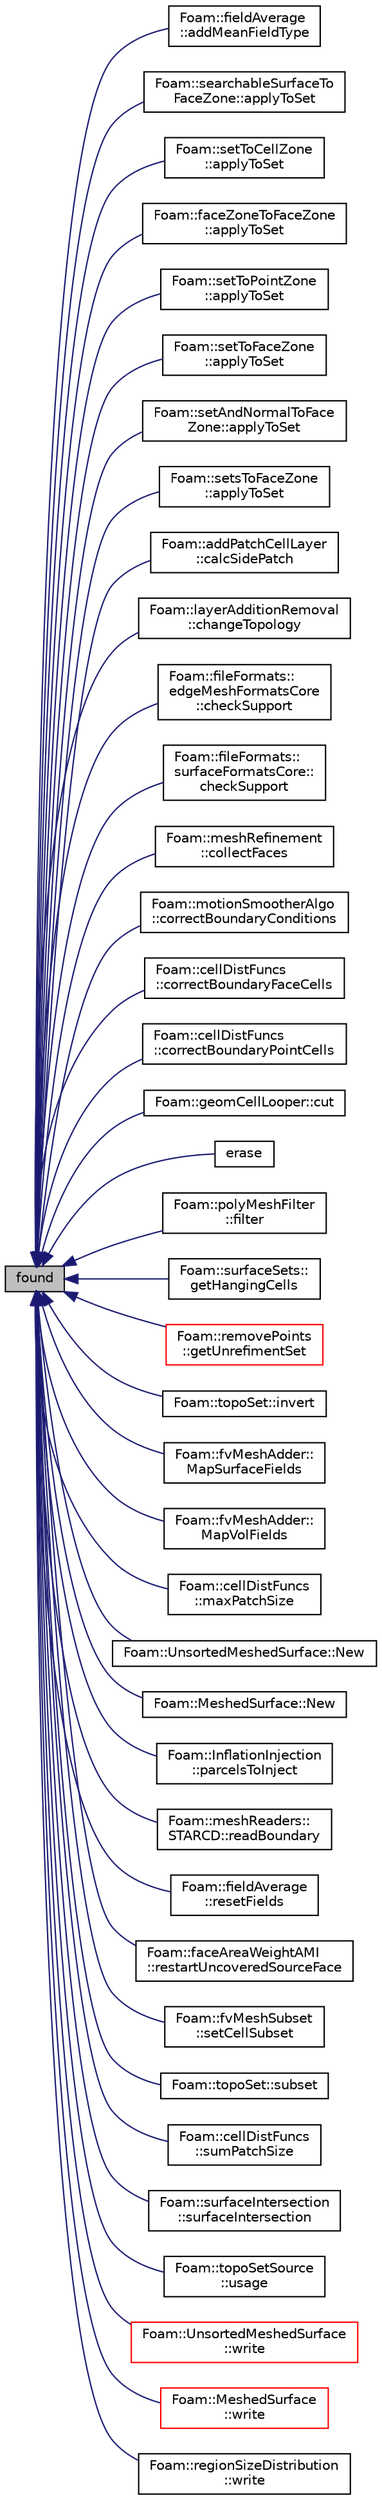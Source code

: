 digraph "found"
{
  bgcolor="transparent";
  edge [fontname="Helvetica",fontsize="10",labelfontname="Helvetica",labelfontsize="10"];
  node [fontname="Helvetica",fontsize="10",shape=record];
  rankdir="LR";
  Node1 [label="found",height=0.2,width=0.4,color="black", fillcolor="grey75", style="filled", fontcolor="black"];
  Node1 -> Node2 [dir="back",color="midnightblue",fontsize="10",style="solid",fontname="Helvetica"];
  Node2 [label="Foam::fieldAverage\l::addMeanFieldType",height=0.2,width=0.4,color="black",URL="$a00757.html#a7db677ab6b4a94ae86c52cd30842e67e",tooltip="Add mean average field to database. "];
  Node1 -> Node3 [dir="back",color="midnightblue",fontsize="10",style="solid",fontname="Helvetica"];
  Node3 [label="Foam::searchableSurfaceTo\lFaceZone::applyToSet",height=0.2,width=0.4,color="black",URL="$a02266.html#a9209c8f0dadc97abefaea99f168a85ae"];
  Node1 -> Node4 [dir="back",color="midnightblue",fontsize="10",style="solid",fontname="Helvetica"];
  Node4 [label="Foam::setToCellZone\l::applyToSet",height=0.2,width=0.4,color="black",URL="$a02278.html#a9209c8f0dadc97abefaea99f168a85ae"];
  Node1 -> Node5 [dir="back",color="midnightblue",fontsize="10",style="solid",fontname="Helvetica"];
  Node5 [label="Foam::faceZoneToFaceZone\l::applyToSet",height=0.2,width=0.4,color="black",URL="$a00745.html#a9209c8f0dadc97abefaea99f168a85ae"];
  Node1 -> Node6 [dir="back",color="midnightblue",fontsize="10",style="solid",fontname="Helvetica"];
  Node6 [label="Foam::setToPointZone\l::applyToSet",height=0.2,width=0.4,color="black",URL="$a02280.html#a9209c8f0dadc97abefaea99f168a85ae"];
  Node1 -> Node7 [dir="back",color="midnightblue",fontsize="10",style="solid",fontname="Helvetica"];
  Node7 [label="Foam::setToFaceZone\l::applyToSet",height=0.2,width=0.4,color="black",URL="$a02279.html#a9209c8f0dadc97abefaea99f168a85ae"];
  Node1 -> Node8 [dir="back",color="midnightblue",fontsize="10",style="solid",fontname="Helvetica"];
  Node8 [label="Foam::setAndNormalToFace\lZone::applyToSet",height=0.2,width=0.4,color="black",URL="$a02275.html#a9209c8f0dadc97abefaea99f168a85ae"];
  Node1 -> Node9 [dir="back",color="midnightblue",fontsize="10",style="solid",fontname="Helvetica"];
  Node9 [label="Foam::setsToFaceZone\l::applyToSet",height=0.2,width=0.4,color="black",URL="$a02276.html#a9209c8f0dadc97abefaea99f168a85ae"];
  Node1 -> Node10 [dir="back",color="midnightblue",fontsize="10",style="solid",fontname="Helvetica"];
  Node10 [label="Foam::addPatchCellLayer\l::calcSidePatch",height=0.2,width=0.4,color="black",URL="$a00024.html#a25346f181e6f56df9a1839ff94eea581",tooltip="Boundary edges get extruded into boundary faces. Determine patch. "];
  Node1 -> Node11 [dir="back",color="midnightblue",fontsize="10",style="solid",fontname="Helvetica"];
  Node11 [label="Foam::layerAdditionRemoval\l::changeTopology",height=0.2,width=0.4,color="black",URL="$a01274.html#a068d5efab18f428fe0fd6c1e962420a2",tooltip="Check for topology change. "];
  Node1 -> Node12 [dir="back",color="midnightblue",fontsize="10",style="solid",fontname="Helvetica"];
  Node12 [label="Foam::fileFormats::\ledgeMeshFormatsCore\l::checkSupport",height=0.2,width=0.4,color="black",URL="$a00619.html#adc9c27fa793257f88a57c1a24e3a7dfd"];
  Node1 -> Node13 [dir="back",color="midnightblue",fontsize="10",style="solid",fontname="Helvetica"];
  Node13 [label="Foam::fileFormats::\lsurfaceFormatsCore::\lcheckSupport",height=0.2,width=0.4,color="black",URL="$a02478.html#adc9c27fa793257f88a57c1a24e3a7dfd"];
  Node1 -> Node14 [dir="back",color="midnightblue",fontsize="10",style="solid",fontname="Helvetica"];
  Node14 [label="Foam::meshRefinement\l::collectFaces",height=0.2,width=0.4,color="black",URL="$a01469.html#ab746ad147ec1a565a262c5ff297c8694"];
  Node1 -> Node15 [dir="back",color="midnightblue",fontsize="10",style="solid",fontname="Helvetica"];
  Node15 [label="Foam::motionSmootherAlgo\l::correctBoundaryConditions",height=0.2,width=0.4,color="black",URL="$a01530.html#a05d184b200b1ed01aecb634089abaa9b",tooltip="Special correctBoundaryConditions which evaluates fixedValue. "];
  Node1 -> Node16 [dir="back",color="midnightblue",fontsize="10",style="solid",fontname="Helvetica"];
  Node16 [label="Foam::cellDistFuncs\l::correctBoundaryFaceCells",height=0.2,width=0.4,color="black",URL="$a00212.html#a5198bdca2e34eb1b084a525b90740576",tooltip="Correct all cells connected to boundary (via face). Sets values in. "];
  Node1 -> Node17 [dir="back",color="midnightblue",fontsize="10",style="solid",fontname="Helvetica"];
  Node17 [label="Foam::cellDistFuncs\l::correctBoundaryPointCells",height=0.2,width=0.4,color="black",URL="$a00212.html#a7438151f39b383ddccb8cb95cf77202f",tooltip="Correct all cells connected to wall (via point). Sets values in. "];
  Node1 -> Node18 [dir="back",color="midnightblue",fontsize="10",style="solid",fontname="Helvetica"];
  Node18 [label="Foam::geomCellLooper::cut",height=0.2,width=0.4,color="black",URL="$a00917.html#ae441aaf74ea7c5d77ba3bd7ddfcb919b",tooltip="Same but now also base point of cut provided (instead of always. "];
  Node1 -> Node19 [dir="back",color="midnightblue",fontsize="10",style="solid",fontname="Helvetica"];
  Node19 [label="erase",height=0.2,width=0.4,color="black",URL="$a00984.html#a3444d45916d6bb0e21b2b8d969183329"];
  Node1 -> Node20 [dir="back",color="midnightblue",fontsize="10",style="solid",fontname="Helvetica"];
  Node20 [label="Foam::polyMeshFilter\l::filter",height=0.2,width=0.4,color="black",URL="$a01918.html#affe97b99041b1eddbb84464aff9f560d",tooltip="Filter all faces that are in the face set. "];
  Node1 -> Node21 [dir="back",color="midnightblue",fontsize="10",style="solid",fontname="Helvetica"];
  Node21 [label="Foam::surfaceSets::\lgetHangingCells",height=0.2,width=0.4,color="black",URL="$a02492.html#a132f4892a58ea8f9478b78c38c9747d7",tooltip="Get cells using points on &#39;outside&#39; only. "];
  Node1 -> Node22 [dir="back",color="midnightblue",fontsize="10",style="solid",fontname="Helvetica"];
  Node22 [label="Foam::removePoints\l::getUnrefimentSet",height=0.2,width=0.4,color="red",URL="$a02158.html#a28398a6f2c4cfed4668de2daa457202c",tooltip="Given set of faces to restore calculates a consistent set of. "];
  Node1 -> Node23 [dir="back",color="midnightblue",fontsize="10",style="solid",fontname="Helvetica"];
  Node23 [label="Foam::topoSet::invert",height=0.2,width=0.4,color="black",URL="$a02635.html#a35fb7dbde3f7be406451bf0a8eb57d2e",tooltip="Invert contents. (insert all members 0..maxLen-1 which were not in. "];
  Node1 -> Node24 [dir="back",color="midnightblue",fontsize="10",style="solid",fontname="Helvetica"];
  Node24 [label="Foam::fvMeshAdder::\lMapSurfaceFields",height=0.2,width=0.4,color="black",URL="$a00877.html#ac922e4c0c5c9f6ad9cca372ef61c0da5",tooltip="Map all surfaceFields of Type. "];
  Node1 -> Node25 [dir="back",color="midnightblue",fontsize="10",style="solid",fontname="Helvetica"];
  Node25 [label="Foam::fvMeshAdder::\lMapVolFields",height=0.2,width=0.4,color="black",URL="$a00877.html#a46a9dc762edc65a8de2d5f8e47dca058",tooltip="Map all volFields of Type. "];
  Node1 -> Node26 [dir="back",color="midnightblue",fontsize="10",style="solid",fontname="Helvetica"];
  Node26 [label="Foam::cellDistFuncs\l::maxPatchSize",height=0.2,width=0.4,color="black",URL="$a00212.html#a9dbd26fb9886d27b927f529e84960b1d",tooltip="Size of largest patch (out of supplied subset of patches) "];
  Node1 -> Node27 [dir="back",color="midnightblue",fontsize="10",style="solid",fontname="Helvetica"];
  Node27 [label="Foam::UnsortedMeshedSurface::New",height=0.2,width=0.4,color="black",URL="$a02757.html#a0d107d720a05dc2039013b162e3571a6",tooltip="Select constructed from filename (explicit extension) "];
  Node1 -> Node28 [dir="back",color="midnightblue",fontsize="10",style="solid",fontname="Helvetica"];
  Node28 [label="Foam::MeshedSurface::New",height=0.2,width=0.4,color="black",URL="$a01463.html#ac060d7da1f1fc950f8c3cc70c621bbc3",tooltip="Select constructed from filename (explicit extension) "];
  Node1 -> Node29 [dir="back",color="midnightblue",fontsize="10",style="solid",fontname="Helvetica"];
  Node29 [label="Foam::InflationInjection\l::parcelsToInject",height=0.2,width=0.4,color="black",URL="$a01093.html#a4c4730db6620caeb697dfb15e7ed265a",tooltip="Number of parcels to introduce relative to SOI. "];
  Node1 -> Node30 [dir="back",color="midnightblue",fontsize="10",style="solid",fontname="Helvetica"];
  Node30 [label="Foam::meshReaders::\lSTARCD::readBoundary",height=0.2,width=0.4,color="black",URL="$a02426.html#aaa5ec51e2b805018e53dda083fdaf762",tooltip="Read boundary (cell/face) definitions. "];
  Node1 -> Node31 [dir="back",color="midnightblue",fontsize="10",style="solid",fontname="Helvetica"];
  Node31 [label="Foam::fieldAverage\l::resetFields",height=0.2,width=0.4,color="black",URL="$a00757.html#aba5fbc3ac9cbf0cef1a693db7431c0c4",tooltip="Checkout fields (causes deletion) from the database. "];
  Node1 -> Node32 [dir="back",color="midnightblue",fontsize="10",style="solid",fontname="Helvetica"];
  Node32 [label="Foam::faceAreaWeightAMI\l::restartUncoveredSourceFace",height=0.2,width=0.4,color="black",URL="$a00718.html#ab8d201787596bb305b4f7fa6b0042fec",tooltip="Attempt to re-evaluate source faces that have not been included. "];
  Node1 -> Node33 [dir="back",color="midnightblue",fontsize="10",style="solid",fontname="Helvetica"];
  Node33 [label="Foam::fvMeshSubset\l::setCellSubset",height=0.2,width=0.4,color="black",URL="$a00881.html#a7007bf1daafcf75caa93fdb67143236e",tooltip="Set the subset. Create \"oldInternalFaces\" patch for exposed. "];
  Node1 -> Node34 [dir="back",color="midnightblue",fontsize="10",style="solid",fontname="Helvetica"];
  Node34 [label="Foam::topoSet::subset",height=0.2,width=0.4,color="black",URL="$a02635.html#aca3bc27ef071fc2fccd797b459d8d979",tooltip="Subset contents. Only elements present in both sets remain. "];
  Node1 -> Node35 [dir="back",color="midnightblue",fontsize="10",style="solid",fontname="Helvetica"];
  Node35 [label="Foam::cellDistFuncs\l::sumPatchSize",height=0.2,width=0.4,color="black",URL="$a00212.html#ad24aa3f8f45e32efb6f983ba75205bed",tooltip="Sum of patch sizes (out of supplied subset of patches). "];
  Node1 -> Node36 [dir="back",color="midnightblue",fontsize="10",style="solid",fontname="Helvetica"];
  Node36 [label="Foam::surfaceIntersection\l::surfaceIntersection",height=0.2,width=0.4,color="black",URL="$a02482.html#a18e6a04334661f9c57af4d5b5b702b68",tooltip="Construct from precalculated intersection information. "];
  Node1 -> Node37 [dir="back",color="midnightblue",fontsize="10",style="solid",fontname="Helvetica"];
  Node37 [label="Foam::topoSetSource\l::usage",height=0.2,width=0.4,color="black",URL="$a02636.html#afe8d1d5400c763d032890a2746ffdbf8"];
  Node1 -> Node38 [dir="back",color="midnightblue",fontsize="10",style="solid",fontname="Helvetica"];
  Node38 [label="Foam::UnsortedMeshedSurface\l::write",height=0.2,width=0.4,color="red",URL="$a02757.html#a8eea7f3ea6f24bb7a37ee7ef16a1ad10",tooltip="Write to file. "];
  Node1 -> Node39 [dir="back",color="midnightblue",fontsize="10",style="solid",fontname="Helvetica"];
  Node39 [label="Foam::MeshedSurface\l::write",height=0.2,width=0.4,color="red",URL="$a01463.html#ab71924a9723cd4ecad89b737a66a39e8",tooltip="Write to file. "];
  Node1 -> Node40 [dir="back",color="midnightblue",fontsize="10",style="solid",fontname="Helvetica"];
  Node40 [label="Foam::regionSizeDistribution\l::write",height=0.2,width=0.4,color="black",URL="$a02141.html#aac759501cf6c7895a70eecbef0226ae1",tooltip="Calculate the regionSizeDistribution and write. "];
}
